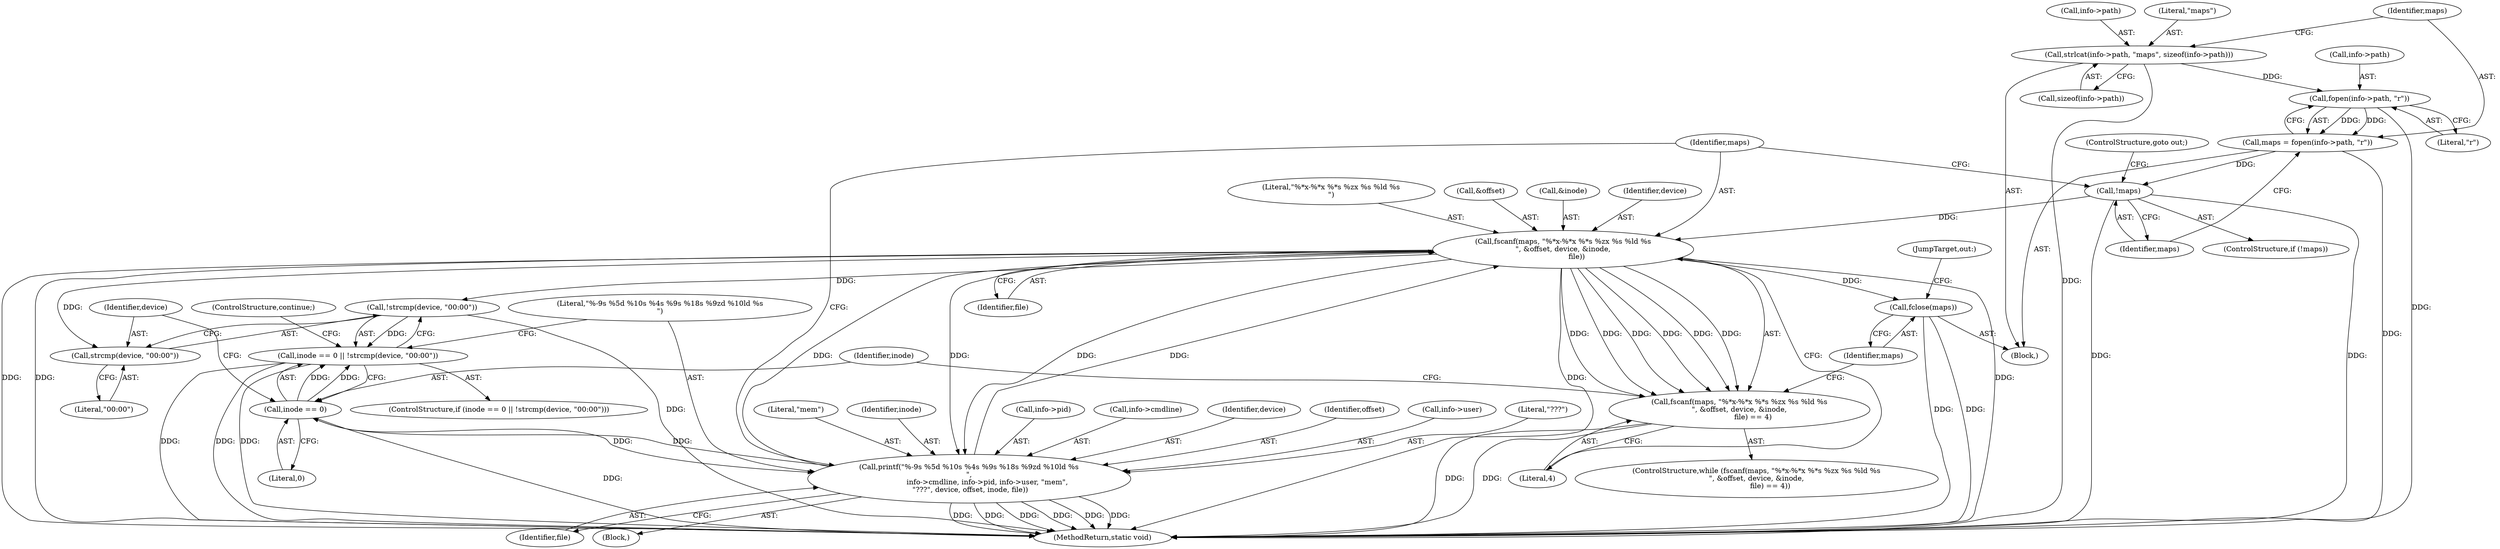 digraph "1_Android_ae18eb014609948a40e22192b87b10efc680daa7@API" {
"1000119" [label="(Call,fopen(info->path, \"r\"))"];
"1000108" [label="(Call,strlcat(info->path, \"maps\", sizeof(info->path)))"];
"1000117" [label="(Call,maps = fopen(info->path, \"r\"))"];
"1000125" [label="(Call,!maps)"];
"1000130" [label="(Call,fscanf(maps, \"%*x-%*x %*s %zx %s %ld %s\n\", &offset, device, &inode,\n            file))"];
"1000129" [label="(Call,fscanf(maps, \"%*x-%*x %*s %zx %s %ld %s\n\", &offset, device, &inode,\n            file) == 4)"];
"1000146" [label="(Call,!strcmp(device, \"00:00\"))"];
"1000142" [label="(Call,inode == 0 || !strcmp(device, \"00:00\"))"];
"1000147" [label="(Call,strcmp(device, \"00:00\"))"];
"1000151" [label="(Call,printf(\"%-9s %5d %10s %4s %9s %18s %9zd %10ld %s\n\",\n                info->cmdline, info->pid, info->user, \"mem\",\n \"???\", device, offset, inode, file))"];
"1000143" [label="(Call,inode == 0)"];
"1000168" [label="(Call,fclose(maps))"];
"1000128" [label="(ControlStructure,while (fscanf(maps, \"%*x-%*x %*s %zx %s %ld %s\n\", &offset, device, &inode,\n            file) == 4))"];
"1000146" [label="(Call,!strcmp(device, \"00:00\"))"];
"1000109" [label="(Call,info->path)"];
"1000112" [label="(Literal,\"maps\")"];
"1000139" [label="(Literal,4)"];
"1000126" [label="(Identifier,maps)"];
"1000127" [label="(ControlStructure,goto out;)"];
"1000136" [label="(Call,&inode)"];
"1000138" [label="(Identifier,file)"];
"1000113" [label="(Call,sizeof(info->path))"];
"1000118" [label="(Identifier,maps)"];
"1000156" [label="(Call,info->pid)"];
"1000145" [label="(Literal,0)"];
"1000135" [label="(Identifier,device)"];
"1000119" [label="(Call,fopen(info->path, \"r\"))"];
"1000149" [label="(Literal,\"00:00\")"];
"1000123" [label="(Literal,\"r\")"];
"1000141" [label="(ControlStructure,if (inode == 0 || !strcmp(device, \"00:00\")))"];
"1000163" [label="(Literal,\"???\")"];
"1000120" [label="(Call,info->path)"];
"1000162" [label="(Literal,\"mem\")"];
"1000131" [label="(Identifier,maps)"];
"1000148" [label="(Identifier,device)"];
"1000166" [label="(Identifier,inode)"];
"1000117" [label="(Call,maps = fopen(info->path, \"r\"))"];
"1000129" [label="(Call,fscanf(maps, \"%*x-%*x %*s %zx %s %ld %s\n\", &offset, device, &inode,\n            file) == 4)"];
"1000152" [label="(Literal,\"%-9s %5d %10s %4s %9s %18s %9zd %10ld %s\n\")"];
"1000153" [label="(Call,info->cmdline)"];
"1000167" [label="(Identifier,file)"];
"1000130" [label="(Call,fscanf(maps, \"%*x-%*x %*s %zx %s %ld %s\n\", &offset, device, &inode,\n            file))"];
"1000164" [label="(Identifier,device)"];
"1000170" [label="(JumpTarget,out:)"];
"1000147" [label="(Call,strcmp(device, \"00:00\"))"];
"1000151" [label="(Call,printf(\"%-9s %5d %10s %4s %9s %18s %9zd %10ld %s\n\",\n                info->cmdline, info->pid, info->user, \"mem\",\n \"???\", device, offset, inode, file))"];
"1000142" [label="(Call,inode == 0 || !strcmp(device, \"00:00\"))"];
"1000102" [label="(Block,)"];
"1000168" [label="(Call,fclose(maps))"];
"1000143" [label="(Call,inode == 0)"];
"1000132" [label="(Literal,\"%*x-%*x %*s %zx %s %ld %s\n\")"];
"1000180" [label="(MethodReturn,static void)"];
"1000140" [label="(Block,)"];
"1000125" [label="(Call,!maps)"];
"1000124" [label="(ControlStructure,if (!maps))"];
"1000165" [label="(Identifier,offset)"];
"1000159" [label="(Call,info->user)"];
"1000133" [label="(Call,&offset)"];
"1000108" [label="(Call,strlcat(info->path, \"maps\", sizeof(info->path)))"];
"1000169" [label="(Identifier,maps)"];
"1000150" [label="(ControlStructure,continue;)"];
"1000144" [label="(Identifier,inode)"];
"1000119" -> "1000117"  [label="AST: "];
"1000119" -> "1000123"  [label="CFG: "];
"1000120" -> "1000119"  [label="AST: "];
"1000123" -> "1000119"  [label="AST: "];
"1000117" -> "1000119"  [label="CFG: "];
"1000119" -> "1000180"  [label="DDG: "];
"1000119" -> "1000117"  [label="DDG: "];
"1000119" -> "1000117"  [label="DDG: "];
"1000108" -> "1000119"  [label="DDG: "];
"1000108" -> "1000102"  [label="AST: "];
"1000108" -> "1000113"  [label="CFG: "];
"1000109" -> "1000108"  [label="AST: "];
"1000112" -> "1000108"  [label="AST: "];
"1000113" -> "1000108"  [label="AST: "];
"1000118" -> "1000108"  [label="CFG: "];
"1000108" -> "1000180"  [label="DDG: "];
"1000117" -> "1000102"  [label="AST: "];
"1000118" -> "1000117"  [label="AST: "];
"1000126" -> "1000117"  [label="CFG: "];
"1000117" -> "1000180"  [label="DDG: "];
"1000117" -> "1000125"  [label="DDG: "];
"1000125" -> "1000124"  [label="AST: "];
"1000125" -> "1000126"  [label="CFG: "];
"1000126" -> "1000125"  [label="AST: "];
"1000127" -> "1000125"  [label="CFG: "];
"1000131" -> "1000125"  [label="CFG: "];
"1000125" -> "1000180"  [label="DDG: "];
"1000125" -> "1000180"  [label="DDG: "];
"1000125" -> "1000130"  [label="DDG: "];
"1000130" -> "1000129"  [label="AST: "];
"1000130" -> "1000138"  [label="CFG: "];
"1000131" -> "1000130"  [label="AST: "];
"1000132" -> "1000130"  [label="AST: "];
"1000133" -> "1000130"  [label="AST: "];
"1000135" -> "1000130"  [label="AST: "];
"1000136" -> "1000130"  [label="AST: "];
"1000138" -> "1000130"  [label="AST: "];
"1000139" -> "1000130"  [label="CFG: "];
"1000130" -> "1000180"  [label="DDG: "];
"1000130" -> "1000180"  [label="DDG: "];
"1000130" -> "1000180"  [label="DDG: "];
"1000130" -> "1000180"  [label="DDG: "];
"1000130" -> "1000129"  [label="DDG: "];
"1000130" -> "1000129"  [label="DDG: "];
"1000130" -> "1000129"  [label="DDG: "];
"1000130" -> "1000129"  [label="DDG: "];
"1000130" -> "1000129"  [label="DDG: "];
"1000130" -> "1000129"  [label="DDG: "];
"1000151" -> "1000130"  [label="DDG: "];
"1000151" -> "1000130"  [label="DDG: "];
"1000130" -> "1000146"  [label="DDG: "];
"1000130" -> "1000147"  [label="DDG: "];
"1000130" -> "1000151"  [label="DDG: "];
"1000130" -> "1000151"  [label="DDG: "];
"1000130" -> "1000168"  [label="DDG: "];
"1000129" -> "1000128"  [label="AST: "];
"1000129" -> "1000139"  [label="CFG: "];
"1000139" -> "1000129"  [label="AST: "];
"1000144" -> "1000129"  [label="CFG: "];
"1000169" -> "1000129"  [label="CFG: "];
"1000129" -> "1000180"  [label="DDG: "];
"1000129" -> "1000180"  [label="DDG: "];
"1000146" -> "1000142"  [label="AST: "];
"1000146" -> "1000147"  [label="CFG: "];
"1000147" -> "1000146"  [label="AST: "];
"1000142" -> "1000146"  [label="CFG: "];
"1000146" -> "1000180"  [label="DDG: "];
"1000146" -> "1000142"  [label="DDG: "];
"1000142" -> "1000141"  [label="AST: "];
"1000142" -> "1000143"  [label="CFG: "];
"1000143" -> "1000142"  [label="AST: "];
"1000150" -> "1000142"  [label="CFG: "];
"1000152" -> "1000142"  [label="CFG: "];
"1000142" -> "1000180"  [label="DDG: "];
"1000142" -> "1000180"  [label="DDG: "];
"1000142" -> "1000180"  [label="DDG: "];
"1000143" -> "1000142"  [label="DDG: "];
"1000143" -> "1000142"  [label="DDG: "];
"1000147" -> "1000149"  [label="CFG: "];
"1000148" -> "1000147"  [label="AST: "];
"1000149" -> "1000147"  [label="AST: "];
"1000151" -> "1000140"  [label="AST: "];
"1000151" -> "1000167"  [label="CFG: "];
"1000152" -> "1000151"  [label="AST: "];
"1000153" -> "1000151"  [label="AST: "];
"1000156" -> "1000151"  [label="AST: "];
"1000159" -> "1000151"  [label="AST: "];
"1000162" -> "1000151"  [label="AST: "];
"1000163" -> "1000151"  [label="AST: "];
"1000164" -> "1000151"  [label="AST: "];
"1000165" -> "1000151"  [label="AST: "];
"1000166" -> "1000151"  [label="AST: "];
"1000167" -> "1000151"  [label="AST: "];
"1000131" -> "1000151"  [label="CFG: "];
"1000151" -> "1000180"  [label="DDG: "];
"1000151" -> "1000180"  [label="DDG: "];
"1000151" -> "1000180"  [label="DDG: "];
"1000151" -> "1000180"  [label="DDG: "];
"1000151" -> "1000180"  [label="DDG: "];
"1000151" -> "1000180"  [label="DDG: "];
"1000151" -> "1000143"  [label="DDG: "];
"1000143" -> "1000151"  [label="DDG: "];
"1000143" -> "1000145"  [label="CFG: "];
"1000144" -> "1000143"  [label="AST: "];
"1000145" -> "1000143"  [label="AST: "];
"1000148" -> "1000143"  [label="CFG: "];
"1000143" -> "1000180"  [label="DDG: "];
"1000168" -> "1000102"  [label="AST: "];
"1000168" -> "1000169"  [label="CFG: "];
"1000169" -> "1000168"  [label="AST: "];
"1000170" -> "1000168"  [label="CFG: "];
"1000168" -> "1000180"  [label="DDG: "];
"1000168" -> "1000180"  [label="DDG: "];
}

